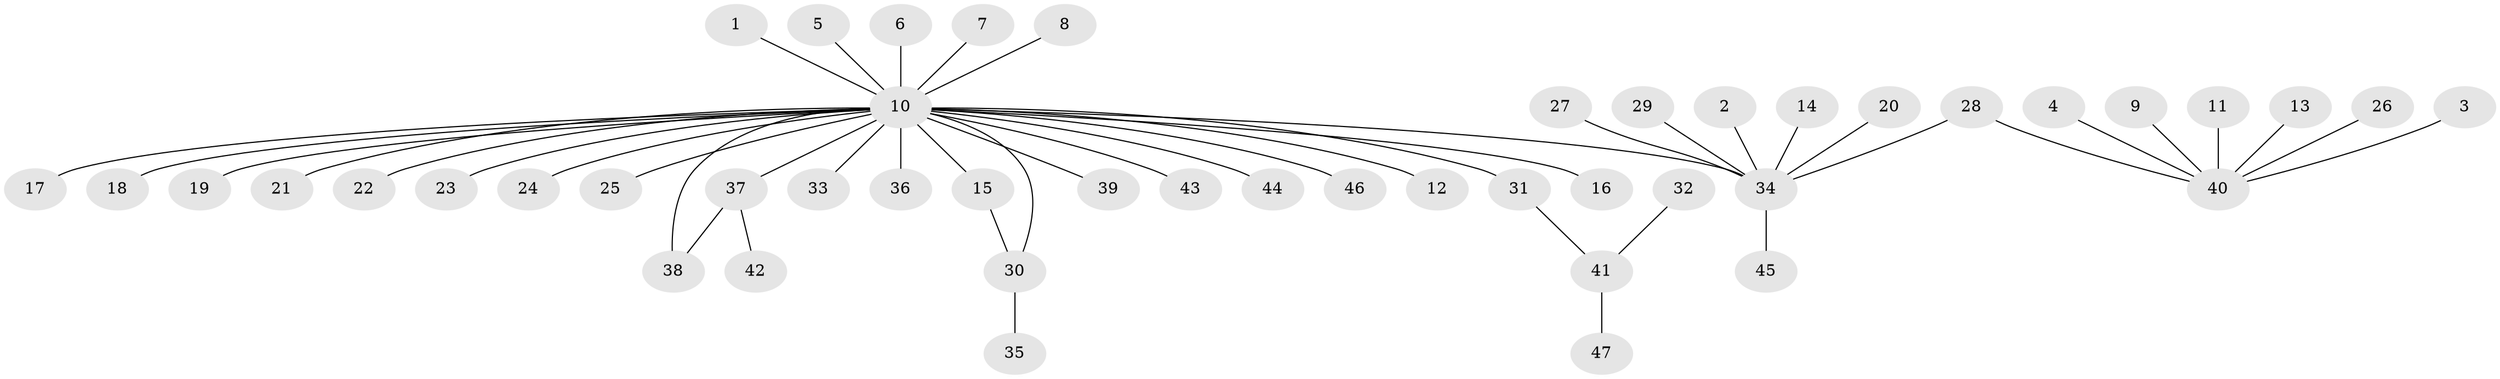 // original degree distribution, {10: 0.011235955056179775, 7: 0.011235955056179775, 8: 0.011235955056179775, 3: 0.07865168539325842, 11: 0.02247191011235955, 4: 0.033707865168539325, 5: 0.033707865168539325, 2: 0.15730337078651685, 1: 0.6292134831460674, 9: 0.011235955056179775}
// Generated by graph-tools (version 1.1) at 2025/50/03/09/25 03:50:01]
// undirected, 47 vertices, 48 edges
graph export_dot {
graph [start="1"]
  node [color=gray90,style=filled];
  1;
  2;
  3;
  4;
  5;
  6;
  7;
  8;
  9;
  10;
  11;
  12;
  13;
  14;
  15;
  16;
  17;
  18;
  19;
  20;
  21;
  22;
  23;
  24;
  25;
  26;
  27;
  28;
  29;
  30;
  31;
  32;
  33;
  34;
  35;
  36;
  37;
  38;
  39;
  40;
  41;
  42;
  43;
  44;
  45;
  46;
  47;
  1 -- 10 [weight=1.0];
  2 -- 34 [weight=1.0];
  3 -- 40 [weight=1.0];
  4 -- 40 [weight=1.0];
  5 -- 10 [weight=1.0];
  6 -- 10 [weight=1.0];
  7 -- 10 [weight=1.0];
  8 -- 10 [weight=1.0];
  9 -- 40 [weight=1.0];
  10 -- 12 [weight=1.0];
  10 -- 15 [weight=1.0];
  10 -- 16 [weight=1.0];
  10 -- 17 [weight=1.0];
  10 -- 18 [weight=1.0];
  10 -- 19 [weight=1.0];
  10 -- 21 [weight=1.0];
  10 -- 22 [weight=1.0];
  10 -- 23 [weight=1.0];
  10 -- 24 [weight=1.0];
  10 -- 25 [weight=1.0];
  10 -- 30 [weight=1.0];
  10 -- 31 [weight=1.0];
  10 -- 33 [weight=1.0];
  10 -- 34 [weight=1.0];
  10 -- 36 [weight=1.0];
  10 -- 37 [weight=1.0];
  10 -- 38 [weight=1.0];
  10 -- 39 [weight=1.0];
  10 -- 43 [weight=1.0];
  10 -- 44 [weight=2.0];
  10 -- 46 [weight=1.0];
  11 -- 40 [weight=1.0];
  13 -- 40 [weight=1.0];
  14 -- 34 [weight=1.0];
  15 -- 30 [weight=1.0];
  20 -- 34 [weight=1.0];
  26 -- 40 [weight=1.0];
  27 -- 34 [weight=1.0];
  28 -- 34 [weight=1.0];
  28 -- 40 [weight=1.0];
  29 -- 34 [weight=1.0];
  30 -- 35 [weight=1.0];
  31 -- 41 [weight=1.0];
  32 -- 41 [weight=1.0];
  34 -- 45 [weight=1.0];
  37 -- 38 [weight=1.0];
  37 -- 42 [weight=1.0];
  41 -- 47 [weight=1.0];
}
